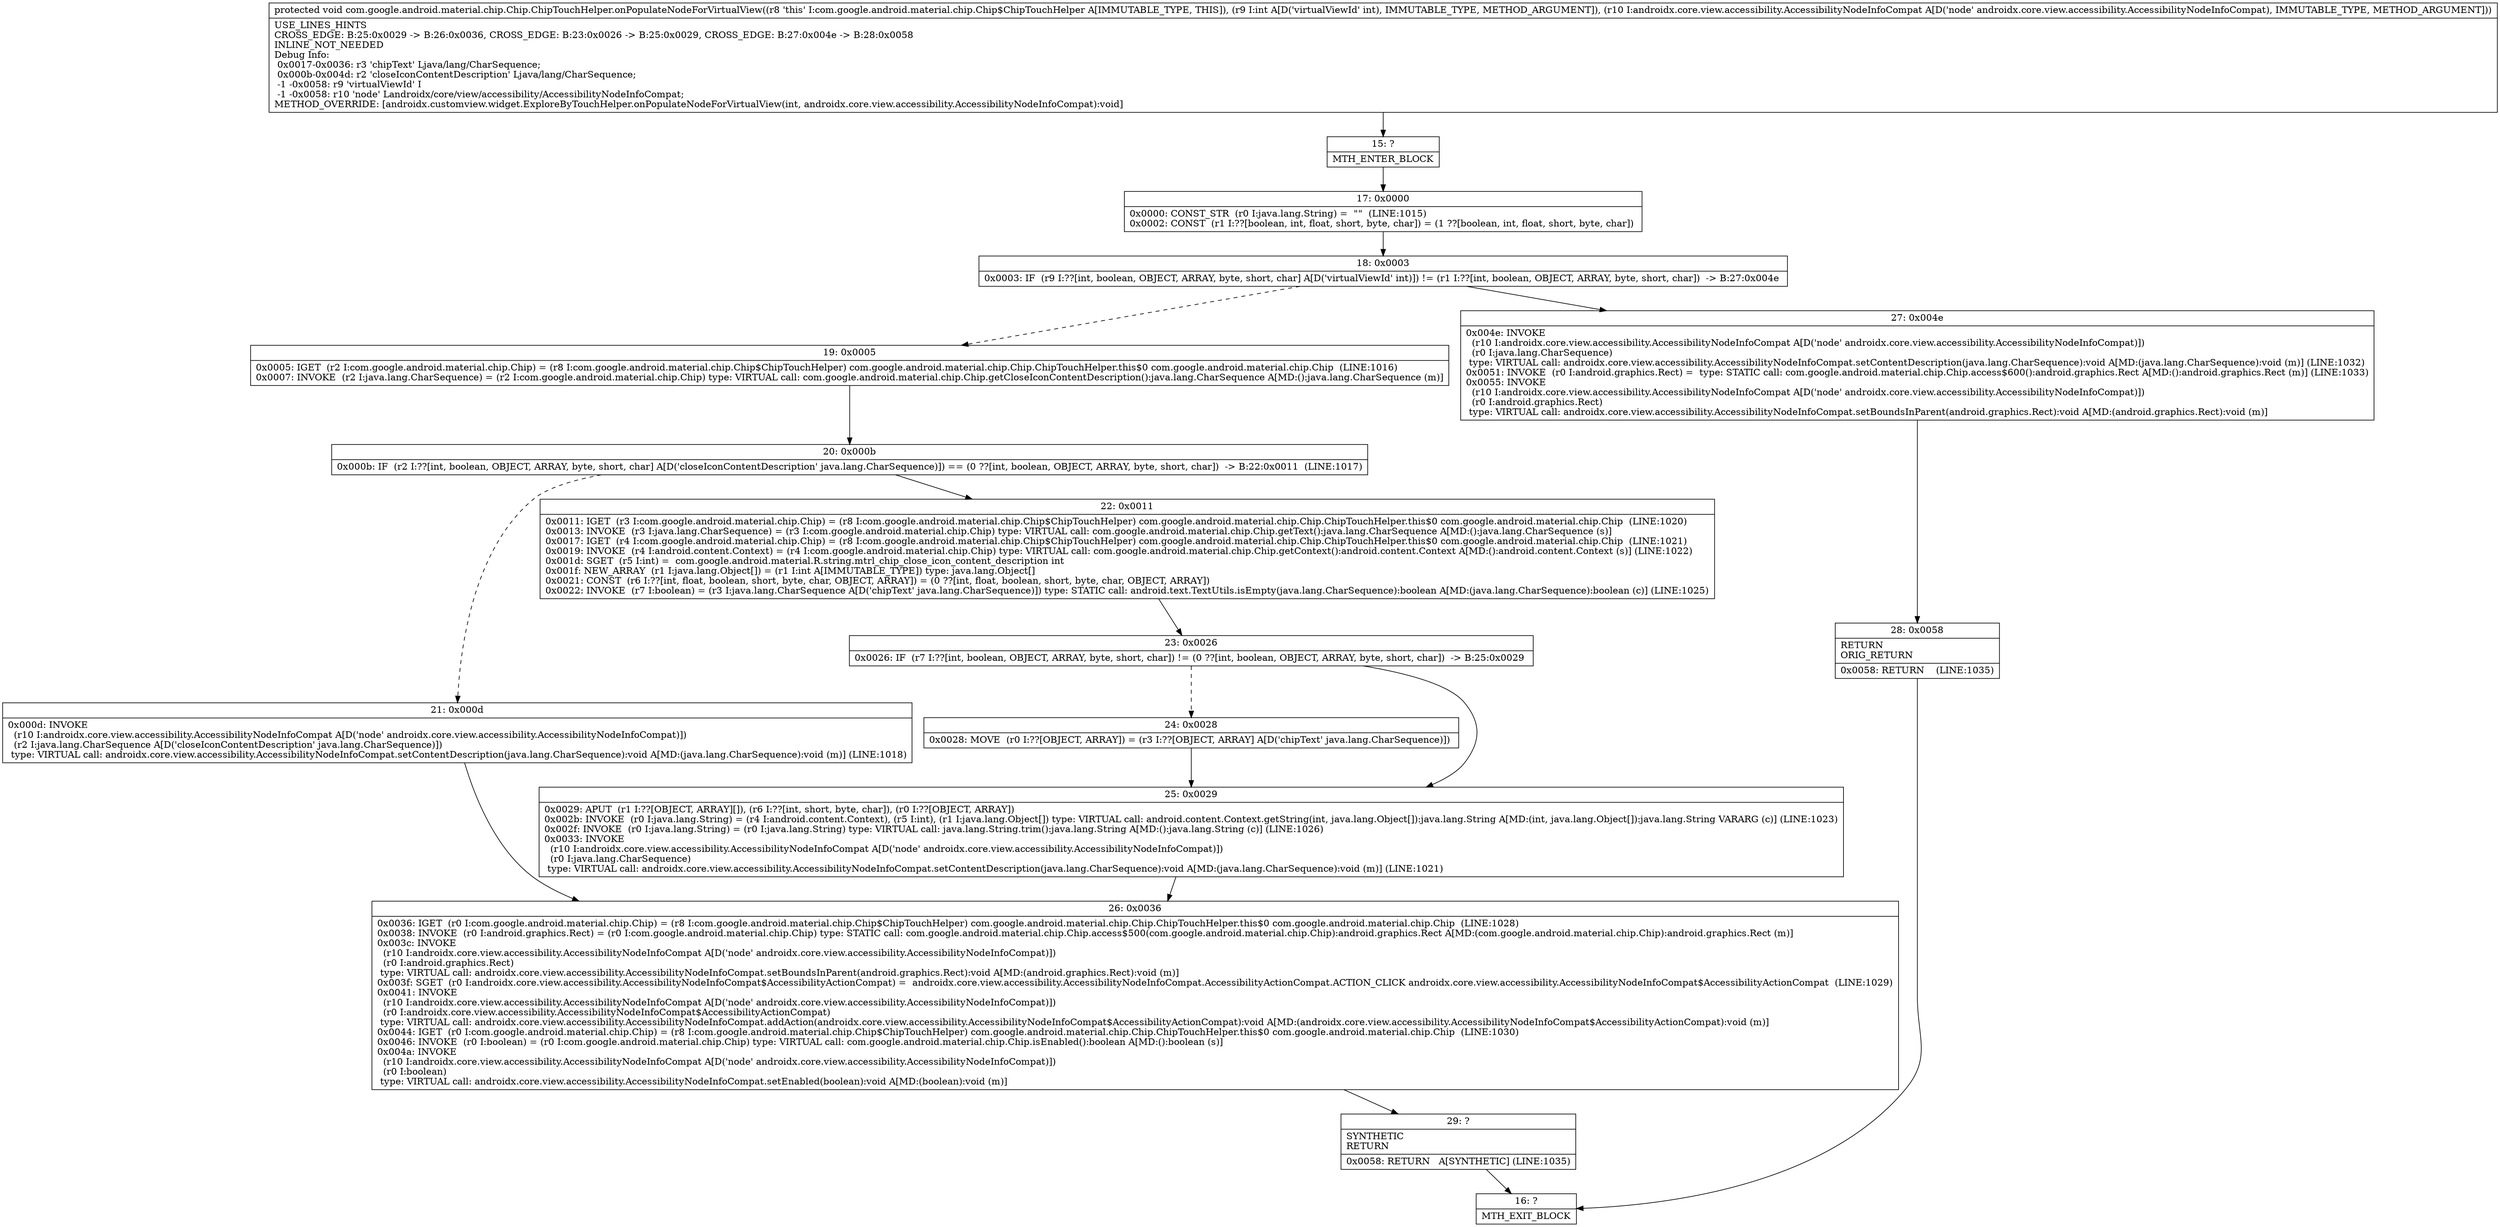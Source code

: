 digraph "CFG forcom.google.android.material.chip.Chip.ChipTouchHelper.onPopulateNodeForVirtualView(ILandroidx\/core\/view\/accessibility\/AccessibilityNodeInfoCompat;)V" {
Node_15 [shape=record,label="{15\:\ ?|MTH_ENTER_BLOCK\l}"];
Node_17 [shape=record,label="{17\:\ 0x0000|0x0000: CONST_STR  (r0 I:java.lang.String) =  \"\"  (LINE:1015)\l0x0002: CONST  (r1 I:??[boolean, int, float, short, byte, char]) = (1 ??[boolean, int, float, short, byte, char]) \l}"];
Node_18 [shape=record,label="{18\:\ 0x0003|0x0003: IF  (r9 I:??[int, boolean, OBJECT, ARRAY, byte, short, char] A[D('virtualViewId' int)]) != (r1 I:??[int, boolean, OBJECT, ARRAY, byte, short, char])  \-\> B:27:0x004e \l}"];
Node_19 [shape=record,label="{19\:\ 0x0005|0x0005: IGET  (r2 I:com.google.android.material.chip.Chip) = (r8 I:com.google.android.material.chip.Chip$ChipTouchHelper) com.google.android.material.chip.Chip.ChipTouchHelper.this$0 com.google.android.material.chip.Chip  (LINE:1016)\l0x0007: INVOKE  (r2 I:java.lang.CharSequence) = (r2 I:com.google.android.material.chip.Chip) type: VIRTUAL call: com.google.android.material.chip.Chip.getCloseIconContentDescription():java.lang.CharSequence A[MD:():java.lang.CharSequence (m)]\l}"];
Node_20 [shape=record,label="{20\:\ 0x000b|0x000b: IF  (r2 I:??[int, boolean, OBJECT, ARRAY, byte, short, char] A[D('closeIconContentDescription' java.lang.CharSequence)]) == (0 ??[int, boolean, OBJECT, ARRAY, byte, short, char])  \-\> B:22:0x0011  (LINE:1017)\l}"];
Node_21 [shape=record,label="{21\:\ 0x000d|0x000d: INVOKE  \l  (r10 I:androidx.core.view.accessibility.AccessibilityNodeInfoCompat A[D('node' androidx.core.view.accessibility.AccessibilityNodeInfoCompat)])\l  (r2 I:java.lang.CharSequence A[D('closeIconContentDescription' java.lang.CharSequence)])\l type: VIRTUAL call: androidx.core.view.accessibility.AccessibilityNodeInfoCompat.setContentDescription(java.lang.CharSequence):void A[MD:(java.lang.CharSequence):void (m)] (LINE:1018)\l}"];
Node_26 [shape=record,label="{26\:\ 0x0036|0x0036: IGET  (r0 I:com.google.android.material.chip.Chip) = (r8 I:com.google.android.material.chip.Chip$ChipTouchHelper) com.google.android.material.chip.Chip.ChipTouchHelper.this$0 com.google.android.material.chip.Chip  (LINE:1028)\l0x0038: INVOKE  (r0 I:android.graphics.Rect) = (r0 I:com.google.android.material.chip.Chip) type: STATIC call: com.google.android.material.chip.Chip.access$500(com.google.android.material.chip.Chip):android.graphics.Rect A[MD:(com.google.android.material.chip.Chip):android.graphics.Rect (m)]\l0x003c: INVOKE  \l  (r10 I:androidx.core.view.accessibility.AccessibilityNodeInfoCompat A[D('node' androidx.core.view.accessibility.AccessibilityNodeInfoCompat)])\l  (r0 I:android.graphics.Rect)\l type: VIRTUAL call: androidx.core.view.accessibility.AccessibilityNodeInfoCompat.setBoundsInParent(android.graphics.Rect):void A[MD:(android.graphics.Rect):void (m)]\l0x003f: SGET  (r0 I:androidx.core.view.accessibility.AccessibilityNodeInfoCompat$AccessibilityActionCompat) =  androidx.core.view.accessibility.AccessibilityNodeInfoCompat.AccessibilityActionCompat.ACTION_CLICK androidx.core.view.accessibility.AccessibilityNodeInfoCompat$AccessibilityActionCompat  (LINE:1029)\l0x0041: INVOKE  \l  (r10 I:androidx.core.view.accessibility.AccessibilityNodeInfoCompat A[D('node' androidx.core.view.accessibility.AccessibilityNodeInfoCompat)])\l  (r0 I:androidx.core.view.accessibility.AccessibilityNodeInfoCompat$AccessibilityActionCompat)\l type: VIRTUAL call: androidx.core.view.accessibility.AccessibilityNodeInfoCompat.addAction(androidx.core.view.accessibility.AccessibilityNodeInfoCompat$AccessibilityActionCompat):void A[MD:(androidx.core.view.accessibility.AccessibilityNodeInfoCompat$AccessibilityActionCompat):void (m)]\l0x0044: IGET  (r0 I:com.google.android.material.chip.Chip) = (r8 I:com.google.android.material.chip.Chip$ChipTouchHelper) com.google.android.material.chip.Chip.ChipTouchHelper.this$0 com.google.android.material.chip.Chip  (LINE:1030)\l0x0046: INVOKE  (r0 I:boolean) = (r0 I:com.google.android.material.chip.Chip) type: VIRTUAL call: com.google.android.material.chip.Chip.isEnabled():boolean A[MD:():boolean (s)]\l0x004a: INVOKE  \l  (r10 I:androidx.core.view.accessibility.AccessibilityNodeInfoCompat A[D('node' androidx.core.view.accessibility.AccessibilityNodeInfoCompat)])\l  (r0 I:boolean)\l type: VIRTUAL call: androidx.core.view.accessibility.AccessibilityNodeInfoCompat.setEnabled(boolean):void A[MD:(boolean):void (m)]\l}"];
Node_29 [shape=record,label="{29\:\ ?|SYNTHETIC\lRETURN\l|0x0058: RETURN   A[SYNTHETIC] (LINE:1035)\l}"];
Node_16 [shape=record,label="{16\:\ ?|MTH_EXIT_BLOCK\l}"];
Node_22 [shape=record,label="{22\:\ 0x0011|0x0011: IGET  (r3 I:com.google.android.material.chip.Chip) = (r8 I:com.google.android.material.chip.Chip$ChipTouchHelper) com.google.android.material.chip.Chip.ChipTouchHelper.this$0 com.google.android.material.chip.Chip  (LINE:1020)\l0x0013: INVOKE  (r3 I:java.lang.CharSequence) = (r3 I:com.google.android.material.chip.Chip) type: VIRTUAL call: com.google.android.material.chip.Chip.getText():java.lang.CharSequence A[MD:():java.lang.CharSequence (s)]\l0x0017: IGET  (r4 I:com.google.android.material.chip.Chip) = (r8 I:com.google.android.material.chip.Chip$ChipTouchHelper) com.google.android.material.chip.Chip.ChipTouchHelper.this$0 com.google.android.material.chip.Chip  (LINE:1021)\l0x0019: INVOKE  (r4 I:android.content.Context) = (r4 I:com.google.android.material.chip.Chip) type: VIRTUAL call: com.google.android.material.chip.Chip.getContext():android.content.Context A[MD:():android.content.Context (s)] (LINE:1022)\l0x001d: SGET  (r5 I:int) =  com.google.android.material.R.string.mtrl_chip_close_icon_content_description int \l0x001f: NEW_ARRAY  (r1 I:java.lang.Object[]) = (r1 I:int A[IMMUTABLE_TYPE]) type: java.lang.Object[] \l0x0021: CONST  (r6 I:??[int, float, boolean, short, byte, char, OBJECT, ARRAY]) = (0 ??[int, float, boolean, short, byte, char, OBJECT, ARRAY]) \l0x0022: INVOKE  (r7 I:boolean) = (r3 I:java.lang.CharSequence A[D('chipText' java.lang.CharSequence)]) type: STATIC call: android.text.TextUtils.isEmpty(java.lang.CharSequence):boolean A[MD:(java.lang.CharSequence):boolean (c)] (LINE:1025)\l}"];
Node_23 [shape=record,label="{23\:\ 0x0026|0x0026: IF  (r7 I:??[int, boolean, OBJECT, ARRAY, byte, short, char]) != (0 ??[int, boolean, OBJECT, ARRAY, byte, short, char])  \-\> B:25:0x0029 \l}"];
Node_24 [shape=record,label="{24\:\ 0x0028|0x0028: MOVE  (r0 I:??[OBJECT, ARRAY]) = (r3 I:??[OBJECT, ARRAY] A[D('chipText' java.lang.CharSequence)]) \l}"];
Node_25 [shape=record,label="{25\:\ 0x0029|0x0029: APUT  (r1 I:??[OBJECT, ARRAY][]), (r6 I:??[int, short, byte, char]), (r0 I:??[OBJECT, ARRAY]) \l0x002b: INVOKE  (r0 I:java.lang.String) = (r4 I:android.content.Context), (r5 I:int), (r1 I:java.lang.Object[]) type: VIRTUAL call: android.content.Context.getString(int, java.lang.Object[]):java.lang.String A[MD:(int, java.lang.Object[]):java.lang.String VARARG (c)] (LINE:1023)\l0x002f: INVOKE  (r0 I:java.lang.String) = (r0 I:java.lang.String) type: VIRTUAL call: java.lang.String.trim():java.lang.String A[MD:():java.lang.String (c)] (LINE:1026)\l0x0033: INVOKE  \l  (r10 I:androidx.core.view.accessibility.AccessibilityNodeInfoCompat A[D('node' androidx.core.view.accessibility.AccessibilityNodeInfoCompat)])\l  (r0 I:java.lang.CharSequence)\l type: VIRTUAL call: androidx.core.view.accessibility.AccessibilityNodeInfoCompat.setContentDescription(java.lang.CharSequence):void A[MD:(java.lang.CharSequence):void (m)] (LINE:1021)\l}"];
Node_27 [shape=record,label="{27\:\ 0x004e|0x004e: INVOKE  \l  (r10 I:androidx.core.view.accessibility.AccessibilityNodeInfoCompat A[D('node' androidx.core.view.accessibility.AccessibilityNodeInfoCompat)])\l  (r0 I:java.lang.CharSequence)\l type: VIRTUAL call: androidx.core.view.accessibility.AccessibilityNodeInfoCompat.setContentDescription(java.lang.CharSequence):void A[MD:(java.lang.CharSequence):void (m)] (LINE:1032)\l0x0051: INVOKE  (r0 I:android.graphics.Rect) =  type: STATIC call: com.google.android.material.chip.Chip.access$600():android.graphics.Rect A[MD:():android.graphics.Rect (m)] (LINE:1033)\l0x0055: INVOKE  \l  (r10 I:androidx.core.view.accessibility.AccessibilityNodeInfoCompat A[D('node' androidx.core.view.accessibility.AccessibilityNodeInfoCompat)])\l  (r0 I:android.graphics.Rect)\l type: VIRTUAL call: androidx.core.view.accessibility.AccessibilityNodeInfoCompat.setBoundsInParent(android.graphics.Rect):void A[MD:(android.graphics.Rect):void (m)]\l}"];
Node_28 [shape=record,label="{28\:\ 0x0058|RETURN\lORIG_RETURN\l|0x0058: RETURN    (LINE:1035)\l}"];
MethodNode[shape=record,label="{protected void com.google.android.material.chip.Chip.ChipTouchHelper.onPopulateNodeForVirtualView((r8 'this' I:com.google.android.material.chip.Chip$ChipTouchHelper A[IMMUTABLE_TYPE, THIS]), (r9 I:int A[D('virtualViewId' int), IMMUTABLE_TYPE, METHOD_ARGUMENT]), (r10 I:androidx.core.view.accessibility.AccessibilityNodeInfoCompat A[D('node' androidx.core.view.accessibility.AccessibilityNodeInfoCompat), IMMUTABLE_TYPE, METHOD_ARGUMENT]))  | USE_LINES_HINTS\lCROSS_EDGE: B:25:0x0029 \-\> B:26:0x0036, CROSS_EDGE: B:23:0x0026 \-\> B:25:0x0029, CROSS_EDGE: B:27:0x004e \-\> B:28:0x0058\lINLINE_NOT_NEEDED\lDebug Info:\l  0x0017\-0x0036: r3 'chipText' Ljava\/lang\/CharSequence;\l  0x000b\-0x004d: r2 'closeIconContentDescription' Ljava\/lang\/CharSequence;\l  \-1 \-0x0058: r9 'virtualViewId' I\l  \-1 \-0x0058: r10 'node' Landroidx\/core\/view\/accessibility\/AccessibilityNodeInfoCompat;\lMETHOD_OVERRIDE: [androidx.customview.widget.ExploreByTouchHelper.onPopulateNodeForVirtualView(int, androidx.core.view.accessibility.AccessibilityNodeInfoCompat):void]\l}"];
MethodNode -> Node_15;Node_15 -> Node_17;
Node_17 -> Node_18;
Node_18 -> Node_19[style=dashed];
Node_18 -> Node_27;
Node_19 -> Node_20;
Node_20 -> Node_21[style=dashed];
Node_20 -> Node_22;
Node_21 -> Node_26;
Node_26 -> Node_29;
Node_29 -> Node_16;
Node_22 -> Node_23;
Node_23 -> Node_24[style=dashed];
Node_23 -> Node_25;
Node_24 -> Node_25;
Node_25 -> Node_26;
Node_27 -> Node_28;
Node_28 -> Node_16;
}

